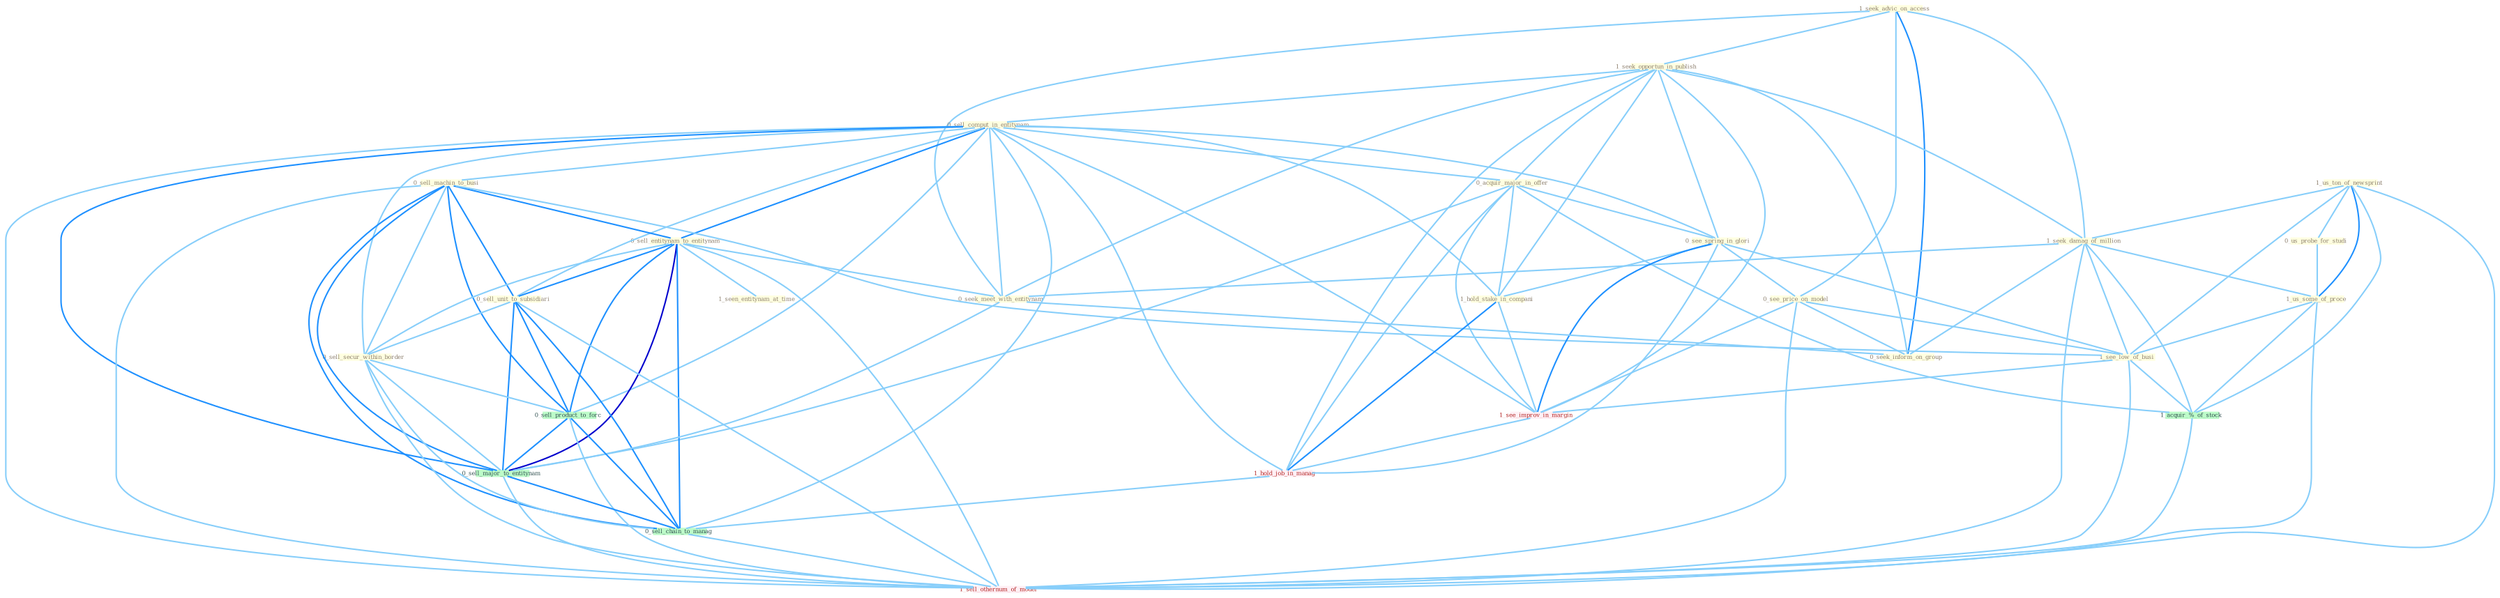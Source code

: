 Graph G{ 
    node
    [shape=polygon,style=filled,width=.5,height=.06,color="#BDFCC9",fixedsize=true,fontsize=4,
    fontcolor="#2f4f4f"];
    {node
    [color="#ffffe0", fontcolor="#8b7d6b"] "1_seek_advic_on_access " "1_seek_opportun_in_publish " "0_sell_comput_in_entitynam " "0_acquir_major_in_offer " "1_us_ton_of_newsprint " "0_sell_machin_to_busi " "1_seek_damag_of_million " "0_us_probe_for_studi " "0_sell_entitynam_to_entitynam " "1_seen_entitynam_at_time " "0_sell_unit_to_subsidiari " "0_see_spring_in_glori " "1_us_some_of_proce " "0_see_price_on_model " "0_sell_secur_within_border " "0_seek_meet_with_entitynam " "0_seek_inform_on_group " "1_hold_stake_in_compani " "1_see_low_of_busi "}
{node [color="#fff0f5", fontcolor="#b22222"] "1_see_improv_in_margin " "1_hold_job_in_manag " "1_sell_othernum_of_model "}
edge [color="#B0E2FF"];

	"1_seek_advic_on_access " -- "1_seek_opportun_in_publish " [w="1", color="#87cefa" ];
	"1_seek_advic_on_access " -- "1_seek_damag_of_million " [w="1", color="#87cefa" ];
	"1_seek_advic_on_access " -- "0_see_price_on_model " [w="1", color="#87cefa" ];
	"1_seek_advic_on_access " -- "0_seek_meet_with_entitynam " [w="1", color="#87cefa" ];
	"1_seek_advic_on_access " -- "0_seek_inform_on_group " [w="2", color="#1e90ff" , len=0.8];
	"1_seek_opportun_in_publish " -- "0_sell_comput_in_entitynam " [w="1", color="#87cefa" ];
	"1_seek_opportun_in_publish " -- "0_acquir_major_in_offer " [w="1", color="#87cefa" ];
	"1_seek_opportun_in_publish " -- "1_seek_damag_of_million " [w="1", color="#87cefa" ];
	"1_seek_opportun_in_publish " -- "0_see_spring_in_glori " [w="1", color="#87cefa" ];
	"1_seek_opportun_in_publish " -- "0_seek_meet_with_entitynam " [w="1", color="#87cefa" ];
	"1_seek_opportun_in_publish " -- "0_seek_inform_on_group " [w="1", color="#87cefa" ];
	"1_seek_opportun_in_publish " -- "1_hold_stake_in_compani " [w="1", color="#87cefa" ];
	"1_seek_opportun_in_publish " -- "1_see_improv_in_margin " [w="1", color="#87cefa" ];
	"1_seek_opportun_in_publish " -- "1_hold_job_in_manag " [w="1", color="#87cefa" ];
	"0_sell_comput_in_entitynam " -- "0_acquir_major_in_offer " [w="1", color="#87cefa" ];
	"0_sell_comput_in_entitynam " -- "0_sell_machin_to_busi " [w="1", color="#87cefa" ];
	"0_sell_comput_in_entitynam " -- "0_sell_entitynam_to_entitynam " [w="2", color="#1e90ff" , len=0.8];
	"0_sell_comput_in_entitynam " -- "0_sell_unit_to_subsidiari " [w="1", color="#87cefa" ];
	"0_sell_comput_in_entitynam " -- "0_see_spring_in_glori " [w="1", color="#87cefa" ];
	"0_sell_comput_in_entitynam " -- "0_sell_secur_within_border " [w="1", color="#87cefa" ];
	"0_sell_comput_in_entitynam " -- "0_seek_meet_with_entitynam " [w="1", color="#87cefa" ];
	"0_sell_comput_in_entitynam " -- "1_hold_stake_in_compani " [w="1", color="#87cefa" ];
	"0_sell_comput_in_entitynam " -- "1_see_improv_in_margin " [w="1", color="#87cefa" ];
	"0_sell_comput_in_entitynam " -- "1_hold_job_in_manag " [w="1", color="#87cefa" ];
	"0_sell_comput_in_entitynam " -- "0_sell_product_to_forc " [w="1", color="#87cefa" ];
	"0_sell_comput_in_entitynam " -- "0_sell_major_to_entitynam " [w="2", color="#1e90ff" , len=0.8];
	"0_sell_comput_in_entitynam " -- "0_sell_chain_to_manag " [w="1", color="#87cefa" ];
	"0_sell_comput_in_entitynam " -- "1_sell_othernum_of_model " [w="1", color="#87cefa" ];
	"0_acquir_major_in_offer " -- "0_see_spring_in_glori " [w="1", color="#87cefa" ];
	"0_acquir_major_in_offer " -- "1_hold_stake_in_compani " [w="1", color="#87cefa" ];
	"0_acquir_major_in_offer " -- "1_see_improv_in_margin " [w="1", color="#87cefa" ];
	"0_acquir_major_in_offer " -- "1_acquir_%_of_stock " [w="1", color="#87cefa" ];
	"0_acquir_major_in_offer " -- "1_hold_job_in_manag " [w="1", color="#87cefa" ];
	"0_acquir_major_in_offer " -- "0_sell_major_to_entitynam " [w="1", color="#87cefa" ];
	"1_us_ton_of_newsprint " -- "1_seek_damag_of_million " [w="1", color="#87cefa" ];
	"1_us_ton_of_newsprint " -- "0_us_probe_for_studi " [w="1", color="#87cefa" ];
	"1_us_ton_of_newsprint " -- "1_us_some_of_proce " [w="2", color="#1e90ff" , len=0.8];
	"1_us_ton_of_newsprint " -- "1_see_low_of_busi " [w="1", color="#87cefa" ];
	"1_us_ton_of_newsprint " -- "1_acquir_%_of_stock " [w="1", color="#87cefa" ];
	"1_us_ton_of_newsprint " -- "1_sell_othernum_of_model " [w="1", color="#87cefa" ];
	"0_sell_machin_to_busi " -- "0_sell_entitynam_to_entitynam " [w="2", color="#1e90ff" , len=0.8];
	"0_sell_machin_to_busi " -- "0_sell_unit_to_subsidiari " [w="2", color="#1e90ff" , len=0.8];
	"0_sell_machin_to_busi " -- "0_sell_secur_within_border " [w="1", color="#87cefa" ];
	"0_sell_machin_to_busi " -- "1_see_low_of_busi " [w="1", color="#87cefa" ];
	"0_sell_machin_to_busi " -- "0_sell_product_to_forc " [w="2", color="#1e90ff" , len=0.8];
	"0_sell_machin_to_busi " -- "0_sell_major_to_entitynam " [w="2", color="#1e90ff" , len=0.8];
	"0_sell_machin_to_busi " -- "0_sell_chain_to_manag " [w="2", color="#1e90ff" , len=0.8];
	"0_sell_machin_to_busi " -- "1_sell_othernum_of_model " [w="1", color="#87cefa" ];
	"1_seek_damag_of_million " -- "1_us_some_of_proce " [w="1", color="#87cefa" ];
	"1_seek_damag_of_million " -- "0_seek_meet_with_entitynam " [w="1", color="#87cefa" ];
	"1_seek_damag_of_million " -- "0_seek_inform_on_group " [w="1", color="#87cefa" ];
	"1_seek_damag_of_million " -- "1_see_low_of_busi " [w="1", color="#87cefa" ];
	"1_seek_damag_of_million " -- "1_acquir_%_of_stock " [w="1", color="#87cefa" ];
	"1_seek_damag_of_million " -- "1_sell_othernum_of_model " [w="1", color="#87cefa" ];
	"0_us_probe_for_studi " -- "1_us_some_of_proce " [w="1", color="#87cefa" ];
	"0_sell_entitynam_to_entitynam " -- "1_seen_entitynam_at_time " [w="1", color="#87cefa" ];
	"0_sell_entitynam_to_entitynam " -- "0_sell_unit_to_subsidiari " [w="2", color="#1e90ff" , len=0.8];
	"0_sell_entitynam_to_entitynam " -- "0_sell_secur_within_border " [w="1", color="#87cefa" ];
	"0_sell_entitynam_to_entitynam " -- "0_seek_meet_with_entitynam " [w="1", color="#87cefa" ];
	"0_sell_entitynam_to_entitynam " -- "0_sell_product_to_forc " [w="2", color="#1e90ff" , len=0.8];
	"0_sell_entitynam_to_entitynam " -- "0_sell_major_to_entitynam " [w="3", color="#0000cd" , len=0.6];
	"0_sell_entitynam_to_entitynam " -- "0_sell_chain_to_manag " [w="2", color="#1e90ff" , len=0.8];
	"0_sell_entitynam_to_entitynam " -- "1_sell_othernum_of_model " [w="1", color="#87cefa" ];
	"0_sell_unit_to_subsidiari " -- "0_sell_secur_within_border " [w="1", color="#87cefa" ];
	"0_sell_unit_to_subsidiari " -- "0_sell_product_to_forc " [w="2", color="#1e90ff" , len=0.8];
	"0_sell_unit_to_subsidiari " -- "0_sell_major_to_entitynam " [w="2", color="#1e90ff" , len=0.8];
	"0_sell_unit_to_subsidiari " -- "0_sell_chain_to_manag " [w="2", color="#1e90ff" , len=0.8];
	"0_sell_unit_to_subsidiari " -- "1_sell_othernum_of_model " [w="1", color="#87cefa" ];
	"0_see_spring_in_glori " -- "0_see_price_on_model " [w="1", color="#87cefa" ];
	"0_see_spring_in_glori " -- "1_hold_stake_in_compani " [w="1", color="#87cefa" ];
	"0_see_spring_in_glori " -- "1_see_low_of_busi " [w="1", color="#87cefa" ];
	"0_see_spring_in_glori " -- "1_see_improv_in_margin " [w="2", color="#1e90ff" , len=0.8];
	"0_see_spring_in_glori " -- "1_hold_job_in_manag " [w="1", color="#87cefa" ];
	"1_us_some_of_proce " -- "1_see_low_of_busi " [w="1", color="#87cefa" ];
	"1_us_some_of_proce " -- "1_acquir_%_of_stock " [w="1", color="#87cefa" ];
	"1_us_some_of_proce " -- "1_sell_othernum_of_model " [w="1", color="#87cefa" ];
	"0_see_price_on_model " -- "0_seek_inform_on_group " [w="1", color="#87cefa" ];
	"0_see_price_on_model " -- "1_see_low_of_busi " [w="1", color="#87cefa" ];
	"0_see_price_on_model " -- "1_see_improv_in_margin " [w="1", color="#87cefa" ];
	"0_see_price_on_model " -- "1_sell_othernum_of_model " [w="1", color="#87cefa" ];
	"0_sell_secur_within_border " -- "0_sell_product_to_forc " [w="1", color="#87cefa" ];
	"0_sell_secur_within_border " -- "0_sell_major_to_entitynam " [w="1", color="#87cefa" ];
	"0_sell_secur_within_border " -- "0_sell_chain_to_manag " [w="1", color="#87cefa" ];
	"0_sell_secur_within_border " -- "1_sell_othernum_of_model " [w="1", color="#87cefa" ];
	"0_seek_meet_with_entitynam " -- "0_seek_inform_on_group " [w="1", color="#87cefa" ];
	"0_seek_meet_with_entitynam " -- "0_sell_major_to_entitynam " [w="1", color="#87cefa" ];
	"1_hold_stake_in_compani " -- "1_see_improv_in_margin " [w="1", color="#87cefa" ];
	"1_hold_stake_in_compani " -- "1_hold_job_in_manag " [w="2", color="#1e90ff" , len=0.8];
	"1_see_low_of_busi " -- "1_see_improv_in_margin " [w="1", color="#87cefa" ];
	"1_see_low_of_busi " -- "1_acquir_%_of_stock " [w="1", color="#87cefa" ];
	"1_see_low_of_busi " -- "1_sell_othernum_of_model " [w="1", color="#87cefa" ];
	"1_see_improv_in_margin " -- "1_hold_job_in_manag " [w="1", color="#87cefa" ];
	"1_acquir_%_of_stock " -- "1_sell_othernum_of_model " [w="1", color="#87cefa" ];
	"1_hold_job_in_manag " -- "0_sell_chain_to_manag " [w="1", color="#87cefa" ];
	"0_sell_product_to_forc " -- "0_sell_major_to_entitynam " [w="2", color="#1e90ff" , len=0.8];
	"0_sell_product_to_forc " -- "0_sell_chain_to_manag " [w="2", color="#1e90ff" , len=0.8];
	"0_sell_product_to_forc " -- "1_sell_othernum_of_model " [w="1", color="#87cefa" ];
	"0_sell_major_to_entitynam " -- "0_sell_chain_to_manag " [w="2", color="#1e90ff" , len=0.8];
	"0_sell_major_to_entitynam " -- "1_sell_othernum_of_model " [w="1", color="#87cefa" ];
	"0_sell_chain_to_manag " -- "1_sell_othernum_of_model " [w="1", color="#87cefa" ];
}